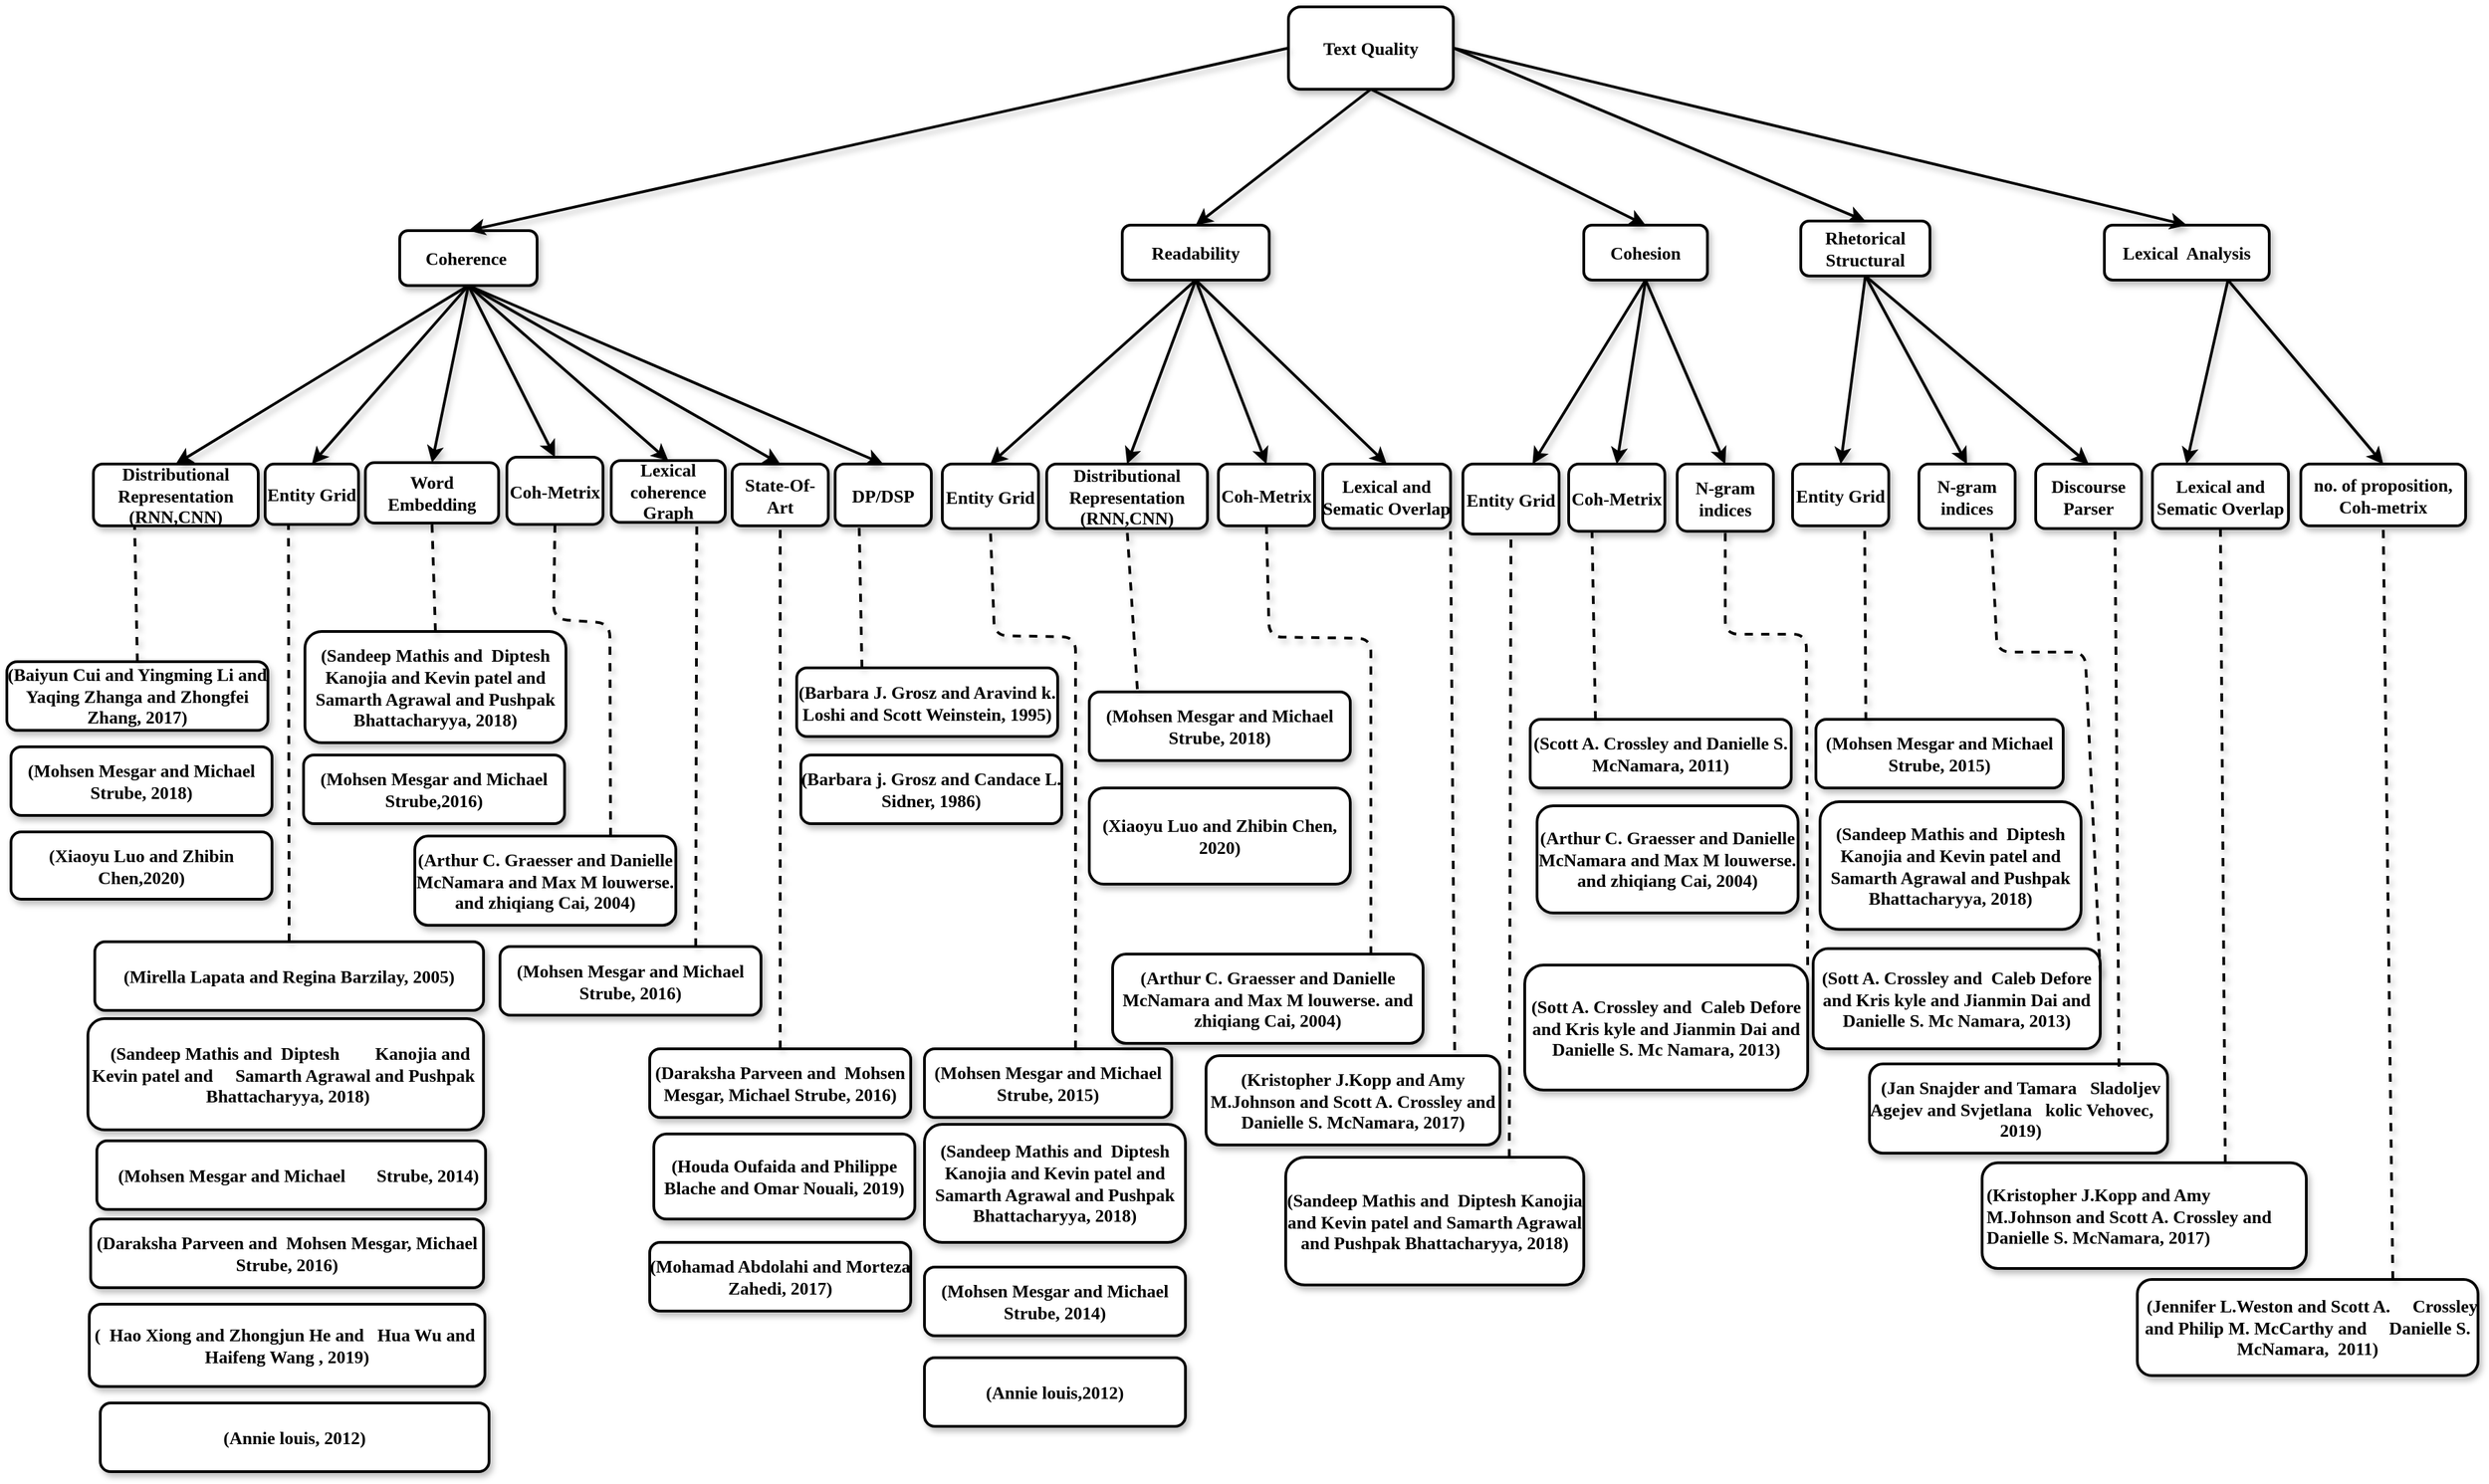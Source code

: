 <mxfile version="15.2.1" type="device"><diagram id="DKnAr5auYdw6gE57Plpz" name="Page-1"><mxGraphModel dx="1431" dy="891" grid="0" gridSize="2" guides="1" tooltips="1" connect="1" arrows="1" fold="1" page="0" pageScale="1" pageWidth="827" pageHeight="1169" math="0" shadow="0"><root><object label="" id="0"><mxCell/></object><mxCell id="1" parent="0"/><mxCell id="aUjrw68JJmhxJbiJKd1W-1" value="&lt;span style=&quot;font-size: 13px;&quot;&gt;&lt;font style=&quot;font-size: 13px;&quot;&gt;Text Quality&lt;/font&gt;&lt;/span&gt;" style="whiteSpace=wrap;html=1;strokeWidth=2;shadow=1;labelBorderColor=none;labelBackgroundColor=none;fontFamily=Verdana;rounded=1;fontStyle=1;fontSize=13;spacing=0;spacingTop=1;spacingBottom=1;spacingRight=1;spacingLeft=1;" parent="1" vertex="1"><mxGeometry x="1159" y="148" width="120" height="60" as="geometry"/></mxCell><mxCell id="aUjrw68JJmhxJbiJKd1W-2" value="&lt;span style=&quot;font-size: 13px;&quot;&gt;Coherence&amp;nbsp;&lt;/span&gt;" style="whiteSpace=wrap;html=1;strokeWidth=2;shadow=1;labelBorderColor=none;labelBackgroundColor=none;fontFamily=Verdana;rounded=1;fontStyle=1;fontSize=13;spacing=0;spacingTop=1;spacingBottom=1;spacingRight=1;spacingLeft=1;" parent="1" vertex="1"><mxGeometry x="512" y="311" width="100" height="40" as="geometry"/></mxCell><mxCell id="aUjrw68JJmhxJbiJKd1W-3" value="&lt;span style=&quot;font-size: 13px;&quot;&gt;Rhetorical Structural&lt;/span&gt;" style="whiteSpace=wrap;html=1;strokeWidth=2;shadow=1;labelBorderColor=none;labelBackgroundColor=none;fontFamily=Verdana;rounded=1;fontStyle=1;fontSize=13;spacing=0;spacingTop=1;spacingBottom=1;spacingRight=1;spacingLeft=1;" parent="1" vertex="1"><mxGeometry x="1532" y="304" width="94" height="40" as="geometry"/></mxCell><mxCell id="aUjrw68JJmhxJbiJKd1W-4" value="" style="endArrow=classic;html=1;exitX=0;exitY=0.5;exitDx=0;exitDy=0;entryX=0.5;entryY=0;entryDx=0;entryDy=0;strokeWidth=2;shadow=1;labelBorderColor=none;labelBackgroundColor=none;fontFamily=Verdana;fontStyle=1;fontSize=13;spacing=0;spacingTop=1;spacingBottom=1;spacingRight=1;spacingLeft=1;" parent="1" source="aUjrw68JJmhxJbiJKd1W-1" target="aUjrw68JJmhxJbiJKd1W-2" edge="1"><mxGeometry width="50" height="50" relative="1" as="geometry"><mxPoint x="404" y="367" as="sourcePoint"/><mxPoint x="454" y="317" as="targetPoint"/></mxGeometry></mxCell><mxCell id="aUjrw68JJmhxJbiJKd1W-5" value="" style="endArrow=classic;html=1;entryX=0.5;entryY=0;entryDx=0;entryDy=0;strokeWidth=2;shadow=1;labelBorderColor=none;labelBackgroundColor=none;fontFamily=Verdana;fontStyle=1;fontSize=13;spacing=0;spacingTop=1;spacingBottom=1;spacingRight=1;spacingLeft=1;exitX=1;exitY=0.5;exitDx=0;exitDy=0;" parent="1" source="aUjrw68JJmhxJbiJKd1W-1" target="aUjrw68JJmhxJbiJKd1W-3" edge="1"><mxGeometry width="50" height="50" relative="1" as="geometry"><mxPoint x="1374" y="207" as="sourcePoint"/><mxPoint x="534" y="347" as="targetPoint"/></mxGeometry></mxCell><mxCell id="aUjrw68JJmhxJbiJKd1W-6" value="&lt;span style=&quot;font-size: 13px;&quot;&gt;Readability&lt;/span&gt;" style="whiteSpace=wrap;html=1;strokeWidth=2;shadow=1;labelBorderColor=none;labelBackgroundColor=none;fontFamily=Verdana;rounded=1;fontStyle=1;fontSize=13;spacing=0;spacingTop=1;spacingBottom=1;spacingRight=1;spacingLeft=1;" parent="1" vertex="1"><mxGeometry x="1038" y="307" width="107" height="40" as="geometry"/></mxCell><mxCell id="aUjrw68JJmhxJbiJKd1W-7" value="&lt;span style=&quot;font-size: 13px;&quot;&gt;Cohesion&lt;/span&gt;" style="whiteSpace=wrap;html=1;strokeWidth=2;shadow=1;labelBorderColor=none;labelBackgroundColor=none;fontFamily=Verdana;rounded=1;fontStyle=1;fontSize=13;spacing=0;spacingTop=1;spacingBottom=1;spacingRight=1;spacingLeft=1;" parent="1" vertex="1"><mxGeometry x="1374" y="307" width="90" height="40" as="geometry"/></mxCell><mxCell id="aUjrw68JJmhxJbiJKd1W-8" value="" style="endArrow=classic;html=1;exitX=0.5;exitY=1;exitDx=0;exitDy=0;entryX=0.5;entryY=0;entryDx=0;entryDy=0;strokeWidth=2;shadow=1;labelBorderColor=none;labelBackgroundColor=none;fontFamily=Verdana;fontStyle=1;fontSize=13;spacing=0;spacingTop=1;spacingBottom=1;spacingRight=1;spacingLeft=1;" parent="1" source="aUjrw68JJmhxJbiJKd1W-1" target="aUjrw68JJmhxJbiJKd1W-7" edge="1"><mxGeometry width="50" height="50" relative="1" as="geometry"><mxPoint x="484" y="397" as="sourcePoint"/><mxPoint x="534" y="347" as="targetPoint"/></mxGeometry></mxCell><mxCell id="aUjrw68JJmhxJbiJKd1W-9" value="" style="endArrow=classic;html=1;exitX=0.5;exitY=1;exitDx=0;exitDy=0;entryX=0.5;entryY=0;entryDx=0;entryDy=0;strokeWidth=2;shadow=1;labelBorderColor=none;labelBackgroundColor=none;fontFamily=Verdana;fontStyle=1;fontSize=13;spacing=0;spacingTop=1;spacingBottom=1;spacingRight=1;spacingLeft=1;" parent="1" source="aUjrw68JJmhxJbiJKd1W-1" target="aUjrw68JJmhxJbiJKd1W-6" edge="1"><mxGeometry width="50" height="50" relative="1" as="geometry"><mxPoint x="484" y="397" as="sourcePoint"/><mxPoint x="534" y="347" as="targetPoint"/></mxGeometry></mxCell><mxCell id="CQUw_elhN2OWfgBwtsiw-2" value="&lt;span style=&quot;font-size: 13px;&quot;&gt;Distributional Representation&lt;br style=&quot;font-size: 13px;&quot;&gt;(RNN,CNN)&lt;/span&gt;" style="whiteSpace=wrap;html=1;fontStyle=1;strokeWidth=2;shadow=1;labelBorderColor=none;labelBackgroundColor=none;fontFamily=Verdana;rounded=1;fontSize=13;spacing=0;spacingTop=1;spacingBottom=1;spacingRight=1;spacingLeft=1;" parent="1" vertex="1"><mxGeometry x="289" y="481" width="120" height="45" as="geometry"/></mxCell><mxCell id="CQUw_elhN2OWfgBwtsiw-3" value="" style="endArrow=classic;html=1;exitX=0.5;exitY=1;exitDx=0;exitDy=0;entryX=0.5;entryY=0;entryDx=0;entryDy=0;strokeWidth=2;shadow=1;labelBorderColor=none;labelBackgroundColor=none;fontFamily=Verdana;fontStyle=1;fontSize=13;spacing=0;spacingTop=1;spacingBottom=1;spacingRight=1;spacingLeft=1;" parent="1" source="aUjrw68JJmhxJbiJKd1W-2" target="CQUw_elhN2OWfgBwtsiw-2" edge="1"><mxGeometry width="50" height="50" relative="1" as="geometry"><mxPoint x="424" y="347" as="sourcePoint"/><mxPoint x="474" y="297" as="targetPoint"/></mxGeometry></mxCell><mxCell id="CQUw_elhN2OWfgBwtsiw-5" value="&lt;font style=&quot;font-size: 13px;&quot;&gt;Entity Grid&lt;/font&gt;" style="whiteSpace=wrap;html=1;fontStyle=1;strokeWidth=2;shadow=1;labelBorderColor=none;labelBackgroundColor=none;fontFamily=Verdana;rounded=1;fontSize=13;spacing=0;spacingTop=1;spacingBottom=1;spacingRight=1;spacingLeft=1;" parent="1" vertex="1"><mxGeometry x="414" y="481" width="68" height="44" as="geometry"/></mxCell><mxCell id="CQUw_elhN2OWfgBwtsiw-6" value="&lt;font style=&quot;font-size: 13px;&quot;&gt;Word Embedding&lt;/font&gt;" style="whiteSpace=wrap;html=1;fontStyle=1;strokeWidth=2;shadow=1;labelBorderColor=none;labelBackgroundColor=none;fontFamily=Verdana;rounded=1;fontSize=13;spacing=0;spacingTop=1;spacingBottom=1;spacingRight=1;spacingLeft=1;" parent="1" vertex="1"><mxGeometry x="487" y="480" width="97" height="44" as="geometry"/></mxCell><mxCell id="CQUw_elhN2OWfgBwtsiw-12" value="&lt;font style=&quot;font-size: 13px;&quot;&gt;Lexical coherence Graph&lt;/font&gt;" style="whiteSpace=wrap;html=1;fontStyle=1;strokeWidth=2;shadow=1;labelBorderColor=none;labelBackgroundColor=none;fontFamily=Verdana;rounded=1;fontSize=13;spacing=0;spacingTop=1;spacingBottom=1;spacingRight=1;spacingLeft=1;" parent="1" vertex="1"><mxGeometry x="666" y="478.5" width="83" height="45" as="geometry"/></mxCell><mxCell id="CQUw_elhN2OWfgBwtsiw-14" value="&lt;font style=&quot;font-size: 13px;&quot;&gt;State-Of-Art&lt;/font&gt;" style="whiteSpace=wrap;html=1;fontStyle=1;strokeWidth=2;shadow=1;labelBorderColor=none;labelBackgroundColor=none;fontFamily=Verdana;rounded=1;fontSize=13;spacing=0;spacingTop=1;spacingBottom=1;spacingRight=1;spacingLeft=1;" parent="1" vertex="1"><mxGeometry x="754" y="481" width="70" height="45" as="geometry"/></mxCell><mxCell id="CQUw_elhN2OWfgBwtsiw-15" value="&lt;font style=&quot;font-size: 13px;&quot;&gt;DP/DSP&lt;/font&gt;" style="whiteSpace=wrap;html=1;fontStyle=1;strokeWidth=2;shadow=1;labelBorderColor=none;labelBackgroundColor=none;fontFamily=Verdana;rounded=1;fontSize=13;spacing=0;spacingTop=1;spacingBottom=1;spacingRight=1;spacingLeft=1;" parent="1" vertex="1"><mxGeometry x="829" y="481" width="70" height="45" as="geometry"/></mxCell><mxCell id="CQUw_elhN2OWfgBwtsiw-18" value="" style="endArrow=classic;html=1;entryX=0.5;entryY=0;entryDx=0;entryDy=0;strokeWidth=2;shadow=1;labelBorderColor=none;labelBackgroundColor=none;fontFamily=Verdana;fontStyle=1;fontSize=13;spacing=0;spacingTop=1;spacingBottom=1;spacingRight=1;spacingLeft=1;exitX=0.5;exitY=1;exitDx=0;exitDy=0;" parent="1" source="aUjrw68JJmhxJbiJKd1W-2" target="CQUw_elhN2OWfgBwtsiw-5" edge="1"><mxGeometry width="50" height="50" relative="1" as="geometry"><mxPoint x="464" y="347" as="sourcePoint"/><mxPoint x="199" y="517" as="targetPoint"/></mxGeometry></mxCell><mxCell id="CQUw_elhN2OWfgBwtsiw-19" value="" style="endArrow=classic;html=1;exitX=0.5;exitY=1;exitDx=0;exitDy=0;entryX=0.5;entryY=0;entryDx=0;entryDy=0;strokeWidth=2;shadow=1;labelBorderColor=none;labelBackgroundColor=none;fontFamily=Verdana;fontStyle=1;fontSize=13;spacing=0;spacingTop=1;spacingBottom=1;spacingRight=1;spacingLeft=1;" parent="1" source="aUjrw68JJmhxJbiJKd1W-2" target="CQUw_elhN2OWfgBwtsiw-6" edge="1"><mxGeometry width="50" height="50" relative="1" as="geometry"><mxPoint x="484" y="367" as="sourcePoint"/><mxPoint x="209" y="527" as="targetPoint"/></mxGeometry></mxCell><mxCell id="CQUw_elhN2OWfgBwtsiw-21" value="" style="endArrow=classic;html=1;exitX=0.5;exitY=1;exitDx=0;exitDy=0;entryX=0.5;entryY=0;entryDx=0;entryDy=0;strokeWidth=2;shadow=1;labelBorderColor=none;labelBackgroundColor=none;fontFamily=Verdana;fontStyle=1;fontSize=13;spacing=0;spacingTop=1;spacingBottom=1;spacingRight=1;spacingLeft=1;" parent="1" source="aUjrw68JJmhxJbiJKd1W-2" target="CQUw_elhN2OWfgBwtsiw-12" edge="1"><mxGeometry width="50" height="50" relative="1" as="geometry"><mxPoint x="504" y="387" as="sourcePoint"/><mxPoint x="229" y="547" as="targetPoint"/></mxGeometry></mxCell><mxCell id="CQUw_elhN2OWfgBwtsiw-22" value="" style="endArrow=classic;html=1;entryX=0.5;entryY=0;entryDx=0;entryDy=0;strokeWidth=2;shadow=1;labelBorderColor=none;labelBackgroundColor=none;fontFamily=Verdana;fontStyle=1;fontSize=13;spacing=0;spacingTop=1;spacingBottom=1;spacingRight=1;spacingLeft=1;exitX=0.5;exitY=1;exitDx=0;exitDy=0;" parent="1" source="aUjrw68JJmhxJbiJKd1W-2" target="CQUw_elhN2OWfgBwtsiw-14" edge="1"><mxGeometry width="50" height="50" relative="1" as="geometry"><mxPoint x="464" y="347" as="sourcePoint"/><mxPoint x="239" y="557" as="targetPoint"/></mxGeometry></mxCell><mxCell id="CQUw_elhN2OWfgBwtsiw-23" value="" style="endArrow=classic;html=1;exitX=0.5;exitY=1;exitDx=0;exitDy=0;entryX=0.5;entryY=0;entryDx=0;entryDy=0;strokeWidth=2;shadow=1;labelBorderColor=none;labelBackgroundColor=none;fontFamily=Verdana;fontStyle=1;fontSize=13;spacing=0;spacingTop=1;spacingBottom=1;spacingRight=1;spacingLeft=1;" parent="1" source="aUjrw68JJmhxJbiJKd1W-2" target="CQUw_elhN2OWfgBwtsiw-15" edge="1"><mxGeometry width="50" height="50" relative="1" as="geometry"><mxPoint x="524" y="407" as="sourcePoint"/><mxPoint x="249" y="567" as="targetPoint"/></mxGeometry></mxCell><mxCell id="CQUw_elhN2OWfgBwtsiw-25" value="&lt;font style=&quot;font-size: 13px;&quot;&gt;Entity Grid&lt;/font&gt;" style="whiteSpace=wrap;html=1;fontStyle=1;strokeWidth=2;shadow=1;labelBorderColor=none;labelBackgroundColor=none;fontFamily=Verdana;rounded=1;fontSize=13;spacing=0;spacingTop=1;spacingBottom=1;spacingRight=1;spacingLeft=1;" parent="1" vertex="1"><mxGeometry x="907" y="481" width="70" height="47" as="geometry"/></mxCell><mxCell id="CQUw_elhN2OWfgBwtsiw-26" value="&lt;span style=&quot;font-size: 13px;&quot;&gt;Distributional Representation&lt;br style=&quot;font-size: 13px;&quot;&gt;(RNN,CNN)&lt;/span&gt;" style="whiteSpace=wrap;html=1;fontStyle=1;strokeWidth=2;shadow=1;labelBorderColor=none;labelBackgroundColor=none;fontFamily=Verdana;rounded=1;fontSize=13;spacing=0;spacingTop=1;spacingBottom=1;spacingRight=1;spacingLeft=1;" parent="1" vertex="1"><mxGeometry x="983" y="481" width="117" height="47" as="geometry"/></mxCell><mxCell id="CQUw_elhN2OWfgBwtsiw-27" value="&lt;font style=&quot;font-size: 13px;&quot;&gt;Coh-Metrix&lt;/font&gt;" style="whiteSpace=wrap;html=1;fontStyle=1;strokeWidth=2;shadow=1;labelBorderColor=none;labelBackgroundColor=none;fontFamily=Verdana;rounded=1;fontSize=13;spacing=0;spacingTop=1;spacingBottom=1;spacingRight=1;spacingLeft=1;" parent="1" vertex="1"><mxGeometry x="1108" y="481" width="70" height="45" as="geometry"/></mxCell><mxCell id="CQUw_elhN2OWfgBwtsiw-28" value="" style="endArrow=classic;html=1;entryX=0.5;entryY=0;entryDx=0;entryDy=0;exitX=0.5;exitY=1;exitDx=0;exitDy=0;strokeWidth=2;shadow=1;labelBorderColor=none;labelBackgroundColor=none;fontFamily=Verdana;fontStyle=1;fontSize=13;spacing=0;spacingTop=1;spacingBottom=1;spacingRight=1;spacingLeft=1;" parent="1" source="aUjrw68JJmhxJbiJKd1W-6" target="CQUw_elhN2OWfgBwtsiw-25" edge="1"><mxGeometry width="50" height="50" relative="1" as="geometry"><mxPoint x="1059" y="347" as="sourcePoint"/><mxPoint x="879" y="517" as="targetPoint"/></mxGeometry></mxCell><mxCell id="CQUw_elhN2OWfgBwtsiw-29" value="" style="endArrow=classic;html=1;exitX=0.5;exitY=1;exitDx=0;exitDy=0;entryX=0.5;entryY=0;entryDx=0;entryDy=0;strokeWidth=2;shadow=1;labelBorderColor=none;labelBackgroundColor=none;fontFamily=Verdana;fontStyle=1;fontSize=13;spacing=0;spacingTop=1;spacingBottom=1;spacingRight=1;spacingLeft=1;" parent="1" source="aUjrw68JJmhxJbiJKd1W-6" target="CQUw_elhN2OWfgBwtsiw-26" edge="1"><mxGeometry width="50" height="50" relative="1" as="geometry"><mxPoint x="1039" y="367" as="sourcePoint"/><mxPoint x="979" y="517" as="targetPoint"/></mxGeometry></mxCell><mxCell id="CQUw_elhN2OWfgBwtsiw-30" value="" style="endArrow=classic;html=1;entryX=0.5;entryY=0;entryDx=0;entryDy=0;exitX=0.5;exitY=1;exitDx=0;exitDy=0;strokeWidth=2;shadow=1;labelBorderColor=none;labelBackgroundColor=none;fontFamily=Verdana;fontStyle=1;fontSize=13;spacing=0;spacingTop=1;spacingBottom=1;spacingRight=1;spacingLeft=1;" parent="1" source="aUjrw68JJmhxJbiJKd1W-6" target="CQUw_elhN2OWfgBwtsiw-27" edge="1"><mxGeometry width="50" height="50" relative="1" as="geometry"><mxPoint x="1034" y="357" as="sourcePoint"/><mxPoint x="989" y="527" as="targetPoint"/></mxGeometry></mxCell><mxCell id="CQUw_elhN2OWfgBwtsiw-34" value="&lt;font style=&quot;font-size: 13px;&quot;&gt;Entity Grid&lt;/font&gt;" style="whiteSpace=wrap;html=1;fontStyle=1;strokeWidth=2;shadow=1;labelBorderColor=none;labelBackgroundColor=none;fontFamily=Verdana;rounded=1;fontSize=13;spacing=0;spacingTop=1;spacingBottom=1;spacingRight=1;spacingLeft=1;" parent="1" vertex="1"><mxGeometry x="1286" y="481" width="70" height="51" as="geometry"/></mxCell><mxCell id="CQUw_elhN2OWfgBwtsiw-35" value="&lt;font style=&quot;font-size: 13px;&quot;&gt;Coh-Metrix&lt;/font&gt;" style="whiteSpace=wrap;html=1;fontStyle=1;strokeWidth=2;shadow=1;labelBorderColor=none;labelBackgroundColor=none;fontFamily=Verdana;rounded=1;fontSize=13;spacing=0;spacingTop=1;spacingBottom=1;spacingRight=1;spacingLeft=1;" parent="1" vertex="1"><mxGeometry x="1363" y="481" width="70" height="49" as="geometry"/></mxCell><mxCell id="CQUw_elhN2OWfgBwtsiw-36" value="&lt;font style=&quot;font-size: 13px;&quot;&gt;N-gram indices&lt;/font&gt;" style="whiteSpace=wrap;html=1;fontStyle=1;strokeWidth=2;shadow=1;labelBorderColor=none;labelBackgroundColor=none;fontFamily=Verdana;rounded=1;fontSize=13;spacing=0;spacingTop=1;spacingBottom=1;spacingRight=1;spacingLeft=1;" parent="1" vertex="1"><mxGeometry x="1442" y="481" width="70" height="49" as="geometry"/></mxCell><mxCell id="CQUw_elhN2OWfgBwtsiw-37" value="" style="endArrow=classic;html=1;entryX=0.5;entryY=0;entryDx=0;entryDy=0;exitX=0.5;exitY=1;exitDx=0;exitDy=0;strokeWidth=2;shadow=1;labelBorderColor=none;labelBackgroundColor=none;fontFamily=Verdana;fontStyle=1;fontSize=13;spacing=0;spacingTop=1;spacingBottom=1;spacingRight=1;spacingLeft=1;" parent="1" source="aUjrw68JJmhxJbiJKd1W-7" target="CQUw_elhN2OWfgBwtsiw-35" edge="1"><mxGeometry width="50" height="50" relative="1" as="geometry"><mxPoint x="1056.5" y="357" as="sourcePoint"/><mxPoint x="1229" y="517" as="targetPoint"/></mxGeometry></mxCell><mxCell id="CQUw_elhN2OWfgBwtsiw-38" value="" style="endArrow=classic;html=1;exitX=0.5;exitY=1;exitDx=0;exitDy=0;strokeWidth=2;shadow=1;labelBorderColor=none;labelBackgroundColor=none;fontFamily=Verdana;fontStyle=1;fontSize=13;spacing=0;spacingTop=1;spacingBottom=1;spacingRight=1;spacingLeft=1;" parent="1" source="aUjrw68JJmhxJbiJKd1W-7" target="CQUw_elhN2OWfgBwtsiw-34" edge="1"><mxGeometry width="50" height="50" relative="1" as="geometry"><mxPoint x="1066.5" y="367" as="sourcePoint"/><mxPoint x="1239" y="527" as="targetPoint"/></mxGeometry></mxCell><mxCell id="CQUw_elhN2OWfgBwtsiw-39" value="" style="endArrow=classic;html=1;entryX=0.5;entryY=0;entryDx=0;entryDy=0;exitX=0.5;exitY=1;exitDx=0;exitDy=0;strokeWidth=2;shadow=1;labelBorderColor=none;labelBackgroundColor=none;fontFamily=Verdana;fontStyle=1;fontSize=13;spacing=0;spacingTop=1;spacingBottom=1;spacingRight=1;spacingLeft=1;" parent="1" source="aUjrw68JJmhxJbiJKd1W-7" target="CQUw_elhN2OWfgBwtsiw-36" edge="1"><mxGeometry width="50" height="50" relative="1" as="geometry"><mxPoint x="1389" y="357" as="sourcePoint"/><mxPoint x="1429" y="517" as="targetPoint"/></mxGeometry></mxCell><mxCell id="CQUw_elhN2OWfgBwtsiw-40" value="&lt;font style=&quot;font-size: 13px;&quot;&gt;Entity Grid&lt;/font&gt;" style="whiteSpace=wrap;html=1;fontStyle=1;strokeWidth=2;shadow=1;labelBorderColor=none;labelBackgroundColor=none;fontFamily=Verdana;rounded=1;fontSize=13;spacing=0;spacingTop=1;spacingBottom=1;spacingRight=1;spacingLeft=1;" parent="1" vertex="1"><mxGeometry x="1526" y="481" width="70" height="45" as="geometry"/></mxCell><mxCell id="CQUw_elhN2OWfgBwtsiw-41" value="&lt;font style=&quot;font-size: 13px;&quot;&gt;N-gram indices&lt;/font&gt;" style="whiteSpace=wrap;html=1;fontStyle=1;strokeWidth=2;shadow=1;labelBorderColor=none;labelBackgroundColor=none;fontFamily=Verdana;rounded=1;fontSize=13;spacing=0;spacingTop=1;spacingBottom=1;spacingRight=1;spacingLeft=1;" parent="1" vertex="1"><mxGeometry x="1618" y="481" width="70" height="47" as="geometry"/></mxCell><mxCell id="CQUw_elhN2OWfgBwtsiw-42" value="&lt;font style=&quot;font-size: 13px;&quot;&gt;Discourse Parser&lt;/font&gt;" style="whiteSpace=wrap;html=1;fontStyle=1;strokeWidth=2;shadow=1;labelBorderColor=none;labelBackgroundColor=none;fontFamily=Verdana;rounded=1;fontSize=13;spacing=0;spacingTop=1;spacingBottom=1;spacingRight=1;spacingLeft=1;" parent="1" vertex="1"><mxGeometry x="1703" y="481" width="77" height="47" as="geometry"/></mxCell><mxCell id="CQUw_elhN2OWfgBwtsiw-43" value="" style="endArrow=classic;html=1;entryX=0.5;entryY=0;entryDx=0;entryDy=0;exitX=0.5;exitY=1;exitDx=0;exitDy=0;strokeWidth=2;shadow=1;labelBorderColor=none;labelBackgroundColor=none;fontFamily=Verdana;fontStyle=1;fontSize=13;spacing=0;spacingTop=1;spacingBottom=1;spacingRight=1;spacingLeft=1;" parent="1" source="aUjrw68JJmhxJbiJKd1W-3" target="CQUw_elhN2OWfgBwtsiw-40" edge="1"><mxGeometry width="50" height="50" relative="1" as="geometry"><mxPoint x="1389" y="357" as="sourcePoint"/><mxPoint x="1509" y="517" as="targetPoint"/></mxGeometry></mxCell><mxCell id="CQUw_elhN2OWfgBwtsiw-44" value="" style="endArrow=classic;html=1;entryX=0.5;entryY=0;entryDx=0;entryDy=0;exitX=0.5;exitY=1;exitDx=0;exitDy=0;strokeWidth=2;shadow=1;labelBorderColor=none;labelBackgroundColor=none;fontFamily=Verdana;fontStyle=1;fontSize=13;spacing=0;spacingTop=1;spacingBottom=1;spacingRight=1;spacingLeft=1;" parent="1" source="aUjrw68JJmhxJbiJKd1W-3" target="CQUw_elhN2OWfgBwtsiw-41" edge="1"><mxGeometry width="50" height="50" relative="1" as="geometry"><mxPoint x="1634" y="347" as="sourcePoint"/><mxPoint x="1599" y="517" as="targetPoint"/></mxGeometry></mxCell><mxCell id="CQUw_elhN2OWfgBwtsiw-45" value="" style="endArrow=classic;html=1;entryX=0.5;entryY=0;entryDx=0;entryDy=0;exitX=0.5;exitY=1;exitDx=0;exitDy=0;strokeWidth=2;shadow=1;labelBorderColor=none;labelBackgroundColor=none;fontFamily=Verdana;fontStyle=1;fontSize=13;spacing=0;spacingTop=1;spacingBottom=1;spacingRight=1;spacingLeft=1;" parent="1" source="aUjrw68JJmhxJbiJKd1W-3" target="CQUw_elhN2OWfgBwtsiw-42" edge="1"><mxGeometry width="50" height="50" relative="1" as="geometry"><mxPoint x="1654" y="367" as="sourcePoint"/><mxPoint x="1609" y="527" as="targetPoint"/></mxGeometry></mxCell><mxCell id="CQUw_elhN2OWfgBwtsiw-50" value="&lt;span style=&quot;font-size: 13px;&quot;&gt;Lexical and Sematic Overlap&lt;/span&gt;" style="whiteSpace=wrap;html=1;strokeWidth=2;shadow=1;labelBorderColor=none;labelBackgroundColor=none;fontFamily=Verdana;rounded=1;fontStyle=1;fontSize=13;spacing=0;spacingTop=1;spacingBottom=1;spacingRight=1;spacingLeft=1;" parent="1" vertex="1"><mxGeometry x="1788" y="481" width="99" height="47" as="geometry"/></mxCell><mxCell id="CQUw_elhN2OWfgBwtsiw-52" value="" style="endArrow=classic;html=1;exitX=0.75;exitY=1;exitDx=0;exitDy=0;entryX=0.25;entryY=0;entryDx=0;entryDy=0;strokeWidth=2;shadow=1;labelBorderColor=none;labelBackgroundColor=none;fontFamily=Verdana;fontStyle=1;fontSize=13;spacing=0;spacingTop=1;spacingBottom=1;spacingRight=1;spacingLeft=1;" parent="1" source="CQUw_elhN2OWfgBwtsiw-53" target="CQUw_elhN2OWfgBwtsiw-50" edge="1"><mxGeometry width="50" height="50" relative="1" as="geometry"><mxPoint x="1874" y="357" as="sourcePoint"/><mxPoint x="2084" y="557" as="targetPoint"/><Array as="points"/></mxGeometry></mxCell><mxCell id="CQUw_elhN2OWfgBwtsiw-53" value="&lt;span style=&quot;font-size: 13px;&quot;&gt;Lexical&amp;nbsp; Analysis&lt;/span&gt;" style="whiteSpace=wrap;html=1;strokeWidth=2;shadow=1;labelBorderColor=none;labelBackgroundColor=none;fontFamily=Verdana;rounded=1;fontStyle=1;fontSize=13;spacing=0;spacingTop=1;spacingBottom=1;spacingRight=1;spacingLeft=1;" parent="1" vertex="1"><mxGeometry x="1753" y="307" width="120" height="40" as="geometry"/></mxCell><mxCell id="CQUw_elhN2OWfgBwtsiw-54" value="&lt;span style=&quot;font-size: 13px;&quot;&gt;no. of proposition, Coh-metrix&lt;/span&gt;" style="whiteSpace=wrap;html=1;strokeWidth=2;shadow=1;labelBorderColor=none;labelBackgroundColor=none;fontFamily=Verdana;rounded=1;fontStyle=1;fontSize=13;spacing=0;spacingTop=1;spacingBottom=1;spacingRight=1;spacingLeft=1;" parent="1" vertex="1"><mxGeometry x="1896" y="481" width="120" height="45" as="geometry"/></mxCell><mxCell id="CQUw_elhN2OWfgBwtsiw-55" value="" style="endArrow=classic;html=1;entryX=0.5;entryY=0;entryDx=0;entryDy=0;exitX=0.75;exitY=1;exitDx=0;exitDy=0;strokeWidth=2;shadow=1;labelBorderColor=none;labelBackgroundColor=none;fontFamily=Verdana;fontStyle=1;fontSize=13;spacing=0;spacingTop=1;spacingBottom=1;spacingRight=1;spacingLeft=1;" parent="1" source="CQUw_elhN2OWfgBwtsiw-53" target="CQUw_elhN2OWfgBwtsiw-54" edge="1"><mxGeometry width="50" height="50" relative="1" as="geometry"><mxPoint x="1874" y="357" as="sourcePoint"/><mxPoint x="1874" y="517" as="targetPoint"/></mxGeometry></mxCell><mxCell id="CQUw_elhN2OWfgBwtsiw-59" value="" style="endArrow=classic;html=1;exitX=1;exitY=0.5;exitDx=0;exitDy=0;entryX=0.5;entryY=0;entryDx=0;entryDy=0;strokeWidth=2;shadow=1;labelBorderColor=none;labelBackgroundColor=none;fontFamily=Verdana;fontStyle=1;fontSize=13;spacing=0;spacingTop=1;spacingBottom=1;spacingRight=1;spacingLeft=1;" parent="1" source="aUjrw68JJmhxJbiJKd1W-1" target="CQUw_elhN2OWfgBwtsiw-53" edge="1"><mxGeometry width="50" height="50" relative="1" as="geometry"><mxPoint x="1404" y="252" as="sourcePoint"/><mxPoint x="1664" y="337" as="targetPoint"/></mxGeometry></mxCell><mxCell id="CQUw_elhN2OWfgBwtsiw-62" value="(Baiyun Cui and Yingming Li and Yaqing Zhanga and Zhongfei Zhang, 2017)" style="whiteSpace=wrap;html=1;strokeWidth=2;shadow=1;labelBorderColor=none;labelBackgroundColor=none;fontFamily=Verdana;rounded=1;fontStyle=1;fontSize=13;spacing=0;spacingTop=1;spacingBottom=1;spacingRight=1;spacingLeft=1;align=center;" parent="1" vertex="1"><mxGeometry x="226" y="625" width="190" height="50" as="geometry"/></mxCell><mxCell id="CQUw_elhN2OWfgBwtsiw-63" value="&lt;div style=&quot;font-size: 13px&quot;&gt;&lt;span style=&quot;font-size: 13px&quot;&gt;(Mohsen Mesgar and Michael Strube, 2018)&lt;/span&gt;&lt;/div&gt;" style="whiteSpace=wrap;html=1;strokeWidth=2;shadow=1;labelBorderColor=none;labelBackgroundColor=none;fontFamily=Verdana;rounded=1;fontStyle=1;fontSize=13;spacing=0;spacingTop=1;spacingBottom=1;spacingRight=1;spacingLeft=1;align=center;" parent="1" vertex="1"><mxGeometry x="229" y="687" width="190" height="50" as="geometry"/></mxCell><mxCell id="CQUw_elhN2OWfgBwtsiw-64" value="" style="endArrow=none;dashed=1;html=1;exitX=0.5;exitY=0;exitDx=0;exitDy=0;strokeWidth=2;shadow=1;labelBorderColor=none;labelBackgroundColor=none;fontFamily=Verdana;fontStyle=1;fontSize=13;spacing=0;spacingTop=1;spacingBottom=1;spacingRight=1;spacingLeft=1;entryX=0.25;entryY=1;entryDx=0;entryDy=0;" parent="1" source="CQUw_elhN2OWfgBwtsiw-62" target="CQUw_elhN2OWfgBwtsiw-2" edge="1"><mxGeometry width="50" height="50" relative="1" as="geometry"><mxPoint x="224" y="637" as="sourcePoint"/><mxPoint x="326" y="532" as="targetPoint"/></mxGeometry></mxCell><mxCell id="CQUw_elhN2OWfgBwtsiw-65" value="(Mirella Lapata and Regina Barzilay, 2005)" style="whiteSpace=wrap;html=1;strokeWidth=2;shadow=1;labelBorderColor=none;labelBackgroundColor=none;fontFamily=Verdana;rounded=1;fontStyle=1;fontSize=13;spacing=0;spacingTop=1;spacingBottom=1;spacingRight=1;spacingLeft=1;" parent="1" vertex="1"><mxGeometry x="290" y="829" width="283" height="50" as="geometry"/></mxCell><mxCell id="CQUw_elhN2OWfgBwtsiw-66" value="&lt;div style=&quot;font-size: 13px&quot;&gt;&lt;span style=&quot;font-size: 13px&quot;&gt;&amp;nbsp; (Sandeep Mathis and&amp;nbsp; Diptesh&amp;nbsp; &amp;nbsp; &amp;nbsp; &amp;nbsp; Kanojia and Kevin patel and&amp;nbsp; &amp;nbsp; &amp;nbsp;Samarth Agrawal and Pushpak&amp;nbsp; &amp;nbsp;Bhattacharyya, 2018)&lt;/span&gt;&lt;/div&gt;" style="whiteSpace=wrap;html=1;strokeWidth=2;shadow=1;labelBorderColor=none;labelBackgroundColor=none;fontFamily=Verdana;rounded=1;fontStyle=1;fontSize=13;spacing=0;spacingTop=1;spacingBottom=1;spacingRight=1;spacingLeft=1;align=center;" parent="1" vertex="1"><mxGeometry x="285" y="885" width="288" height="81" as="geometry"/></mxCell><mxCell id="CQUw_elhN2OWfgBwtsiw-67" value="&lt;div style=&quot;font-size: 13px&quot;&gt;&lt;span style=&quot;font-size: 13px&quot;&gt;&amp;nbsp; &amp;nbsp;(Mohsen Mesgar and Michael&amp;nbsp; &amp;nbsp; &amp;nbsp; &amp;nbsp;Strube, 2014)&lt;/span&gt;&lt;/div&gt;" style="whiteSpace=wrap;html=1;strokeWidth=2;shadow=1;labelBorderColor=none;labelBackgroundColor=none;fontFamily=Verdana;rounded=1;fontStyle=1;fontSize=13;spacing=0;spacingTop=1;spacingBottom=1;spacingRight=1;spacingLeft=1;align=center;" parent="1" vertex="1"><mxGeometry x="291.5" y="974" width="283" height="50" as="geometry"/></mxCell><mxCell id="CQUw_elhN2OWfgBwtsiw-69" value="&lt;div style=&quot;font-size: 13px&quot;&gt;&lt;span style=&quot;font-size: 13px&quot;&gt;(Daraksha Parveen and&amp;nbsp; Mohsen Mesgar, Michael Strube, 2016)&lt;/span&gt;&lt;/div&gt;" style="whiteSpace=wrap;html=1;strokeWidth=2;shadow=1;labelBorderColor=none;labelBackgroundColor=none;fontFamily=Verdana;rounded=1;fontStyle=1;fontSize=13;spacing=0;spacingTop=1;spacingBottom=1;spacingRight=1;spacingLeft=1;align=center;" parent="1" vertex="1"><mxGeometry x="287" y="1031" width="286" height="50" as="geometry"/></mxCell><mxCell id="CQUw_elhN2OWfgBwtsiw-71" value="" style="endArrow=none;dashed=1;html=1;entryX=0.25;entryY=1;entryDx=0;entryDy=0;strokeWidth=2;shadow=1;labelBorderColor=none;labelBackgroundColor=none;fontFamily=Verdana;fontStyle=1;fontSize=13;spacing=0;spacingTop=1;spacingBottom=1;spacingRight=1;spacingLeft=1;exitX=0.5;exitY=0;exitDx=0;exitDy=0;" parent="1" source="CQUw_elhN2OWfgBwtsiw-65" target="CQUw_elhN2OWfgBwtsiw-5" edge="1"><mxGeometry width="50" height="50" relative="1" as="geometry"><mxPoint x="420.5" y="838" as="sourcePoint"/><mxPoint x="432.0" y="515" as="targetPoint"/><Array as="points"/></mxGeometry></mxCell><mxCell id="CQUw_elhN2OWfgBwtsiw-72" value="&lt;span style=&quot;font-size: 13px&quot;&gt;(Sandeep Mathis and&amp;nbsp; Diptesh Kanojia and Kevin patel and Samarth Agrawal and Pushpak Bhattacharyya, 2018)&lt;/span&gt;" style="whiteSpace=wrap;html=1;strokeWidth=2;shadow=1;labelBorderColor=none;labelBackgroundColor=none;fontFamily=Verdana;rounded=1;fontStyle=1;fontSize=13;spacing=0;spacingTop=1;spacingBottom=1;spacingRight=1;spacingLeft=1;align=center;" parent="1" vertex="1"><mxGeometry x="443" y="603" width="190" height="81" as="geometry"/></mxCell><mxCell id="CQUw_elhN2OWfgBwtsiw-74" value="" style="endArrow=none;dashed=1;html=1;entryX=0.5;entryY=1;entryDx=0;entryDy=0;strokeWidth=2;shadow=1;labelBorderColor=none;labelBackgroundColor=none;fontFamily=Verdana;fontStyle=1;fontSize=13;spacing=0;spacingTop=1;spacingBottom=1;spacingRight=1;spacingLeft=1;exitX=0.5;exitY=0;exitDx=0;exitDy=0;" parent="1" source="CQUw_elhN2OWfgBwtsiw-72" target="CQUw_elhN2OWfgBwtsiw-6" edge="1"><mxGeometry width="50" height="50" relative="1" as="geometry"><mxPoint x="389" y="627" as="sourcePoint"/><mxPoint x="199" y="557" as="targetPoint"/></mxGeometry></mxCell><mxCell id="CQUw_elhN2OWfgBwtsiw-75" value="&lt;div style=&quot;font-size: 13px&quot;&gt;&lt;span style=&quot;font-size: 13px&quot;&gt;(&amp;nbsp; Hao Xiong and Zhongjun He and&amp;nbsp; &amp;nbsp;Hua Wu and&amp;nbsp; Haifeng Wang , 2019)&lt;/span&gt;&lt;/div&gt;" style="whiteSpace=wrap;html=1;strokeWidth=2;shadow=1;labelBorderColor=none;labelBackgroundColor=none;fontFamily=Verdana;rounded=1;fontStyle=1;fontSize=13;spacing=0;spacingTop=1;spacingBottom=1;spacingRight=1;spacingLeft=1;align=center;" parent="1" vertex="1"><mxGeometry x="286" y="1093" width="288" height="60" as="geometry"/></mxCell><mxCell id="CQUw_elhN2OWfgBwtsiw-77" value="&lt;div style=&quot;font-size: 13px&quot;&gt;&lt;span style=&quot;font-size: 13px&quot;&gt;(Mohsen Mesgar and Michael Strube,2016)&lt;/span&gt;&lt;/div&gt;" style="whiteSpace=wrap;html=1;strokeWidth=2;shadow=1;labelBorderColor=none;labelBackgroundColor=none;fontFamily=Verdana;rounded=1;fontStyle=1;fontSize=13;spacing=0;spacingTop=1;spacingBottom=1;spacingRight=1;spacingLeft=1;align=center;" parent="1" vertex="1"><mxGeometry x="442" y="693" width="190" height="50" as="geometry"/></mxCell><mxCell id="CQUw_elhN2OWfgBwtsiw-78" value="&lt;div style=&quot;font-size: 13px&quot;&gt;&lt;span style=&quot;font-size: 13px&quot;&gt;(Mohsen Mesgar and Michael Strube, 2016)&lt;/span&gt;&lt;/div&gt;" style="whiteSpace=wrap;html=1;strokeWidth=2;shadow=1;labelBorderColor=none;labelBackgroundColor=none;fontFamily=Verdana;rounded=1;fontStyle=1;fontSize=13;spacing=0;spacingTop=1;spacingBottom=1;spacingRight=1;spacingLeft=1;align=center;" parent="1" vertex="1"><mxGeometry x="585" y="832.5" width="190" height="50" as="geometry"/></mxCell><mxCell id="CQUw_elhN2OWfgBwtsiw-79" value="" style="endArrow=none;dashed=1;html=1;entryX=0.75;entryY=1;entryDx=0;entryDy=0;strokeWidth=2;shadow=1;labelBorderColor=none;labelBackgroundColor=none;fontFamily=Verdana;fontStyle=1;fontSize=13;spacing=0;spacingTop=1;spacingBottom=1;spacingRight=1;spacingLeft=1;exitX=0.75;exitY=0;exitDx=0;exitDy=0;" parent="1" source="CQUw_elhN2OWfgBwtsiw-78" target="CQUw_elhN2OWfgBwtsiw-12" edge="1"><mxGeometry width="50" height="50" relative="1" as="geometry"><mxPoint x="691.356" y="813.5" as="sourcePoint"/><mxPoint x="707" y="525" as="targetPoint"/><Array as="points"/></mxGeometry></mxCell><mxCell id="CQUw_elhN2OWfgBwtsiw-80" value="&lt;div style=&quot;font-size: 13px&quot;&gt;&lt;span style=&quot;font-size: 13px&quot;&gt;(Daraksha Parveen and&amp;nbsp; Mohsen Mesgar, Michael Strube, 2016)&lt;/span&gt;&lt;/div&gt;" style="whiteSpace=wrap;html=1;strokeWidth=2;shadow=1;labelBorderColor=none;labelBackgroundColor=none;fontFamily=Verdana;rounded=1;fontStyle=1;fontSize=13;spacing=0;spacingTop=1;spacingBottom=1;spacingRight=1;spacingLeft=1;align=center;" parent="1" vertex="1"><mxGeometry x="694" y="907" width="190" height="50" as="geometry"/></mxCell><mxCell id="CQUw_elhN2OWfgBwtsiw-81" value="&lt;div style=&quot;font-size: 13px&quot;&gt;&lt;span style=&quot;font-size: 13px&quot;&gt;(Houda Oufaida and Philippe Blache and Omar Nouali, 2019)&lt;/span&gt;&lt;/div&gt;" style="whiteSpace=wrap;html=1;strokeWidth=2;shadow=1;labelBorderColor=none;labelBackgroundColor=none;fontFamily=Verdana;rounded=1;fontStyle=1;fontSize=13;spacing=0;spacingTop=1;spacingBottom=1;spacingRight=1;spacingLeft=1;align=center;" parent="1" vertex="1"><mxGeometry x="697" y="969" width="190" height="62" as="geometry"/></mxCell><mxCell id="CQUw_elhN2OWfgBwtsiw-82" value="&lt;div style=&quot;font-size: 13px&quot;&gt;&lt;span style=&quot;font-size: 13px&quot;&gt;(Mohamad Abdolahi and Morteza Zahedi, 2017)&lt;/span&gt;&lt;/div&gt;" style="whiteSpace=wrap;html=1;strokeWidth=2;shadow=1;labelBorderColor=none;labelBackgroundColor=none;fontFamily=Verdana;rounded=1;fontStyle=1;fontSize=13;spacing=0;spacingTop=1;spacingBottom=1;spacingRight=1;spacingLeft=1;align=center;" parent="1" vertex="1"><mxGeometry x="694" y="1048" width="190" height="50" as="geometry"/></mxCell><mxCell id="CQUw_elhN2OWfgBwtsiw-83" value="" style="endArrow=none;dashed=1;html=1;entryX=0.5;entryY=1;entryDx=0;entryDy=0;strokeWidth=2;shadow=1;labelBorderColor=none;labelBackgroundColor=none;fontFamily=Verdana;fontStyle=1;fontSize=13;spacing=0;spacingTop=1;spacingBottom=1;spacingRight=1;spacingLeft=1;exitX=0.5;exitY=0;exitDx=0;exitDy=0;" parent="1" source="CQUw_elhN2OWfgBwtsiw-80" target="CQUw_elhN2OWfgBwtsiw-14" edge="1"><mxGeometry width="50" height="50" relative="1" as="geometry"><mxPoint x="775" y="905" as="sourcePoint"/><mxPoint x="793" y="530" as="targetPoint"/></mxGeometry></mxCell><mxCell id="CQUw_elhN2OWfgBwtsiw-84" value="&lt;div style=&quot;font-size: 13px&quot;&gt;&lt;span style=&quot;font-size: 13px&quot;&gt;(Barbara J. Grosz and Aravind k. Loshi and Scott Weinstein, 1995)&lt;/span&gt;&lt;/div&gt;" style="whiteSpace=wrap;html=1;strokeWidth=2;shadow=1;labelBorderColor=none;labelBackgroundColor=none;fontFamily=Verdana;rounded=1;fontStyle=1;fontSize=13;spacing=0;spacingTop=1;spacingBottom=1;spacingRight=1;spacingLeft=1;align=center;" parent="1" vertex="1"><mxGeometry x="801" y="629.5" width="190" height="50" as="geometry"/></mxCell><mxCell id="CQUw_elhN2OWfgBwtsiw-85" value="&lt;div style=&quot;font-size: 13px&quot;&gt;&lt;span style=&quot;font-size: 13px&quot;&gt;(Barbara j. Grosz and Candace L. Sidner, 1986)&lt;/span&gt;&lt;/div&gt;" style="whiteSpace=wrap;html=1;strokeWidth=2;shadow=1;labelBorderColor=none;labelBackgroundColor=none;fontFamily=Verdana;rounded=1;fontStyle=1;fontSize=13;spacing=0;spacingTop=1;spacingBottom=1;spacingRight=1;spacingLeft=1;align=center;" parent="1" vertex="1"><mxGeometry x="804" y="693" width="190" height="50" as="geometry"/></mxCell><mxCell id="CQUw_elhN2OWfgBwtsiw-86" value="" style="endArrow=none;dashed=1;html=1;entryX=0.25;entryY=1;entryDx=0;entryDy=0;strokeWidth=2;shadow=1;labelBorderColor=none;labelBackgroundColor=none;fontFamily=Verdana;fontStyle=1;fontSize=13;spacing=0;spacingTop=1;spacingBottom=1;spacingRight=1;spacingLeft=1;exitX=0.25;exitY=0;exitDx=0;exitDy=0;" parent="1" source="CQUw_elhN2OWfgBwtsiw-84" target="CQUw_elhN2OWfgBwtsiw-15" edge="1"><mxGeometry width="50" height="50" relative="1" as="geometry"><mxPoint x="775" y="632" as="sourcePoint"/><mxPoint x="399" y="557" as="targetPoint"/><Array as="points"/></mxGeometry></mxCell><mxCell id="CQUw_elhN2OWfgBwtsiw-88" value="&lt;div style=&quot;text-align: left ; font-size: 13px&quot;&gt;&lt;span style=&quot;font-size: 13px&quot;&gt;(Annie louis, 2012)&lt;/span&gt;&lt;/div&gt;" style="whiteSpace=wrap;html=1;strokeWidth=2;shadow=1;labelBorderColor=none;labelBackgroundColor=none;fontFamily=Verdana;rounded=1;fontStyle=1;fontSize=13;spacing=0;spacingTop=1;spacingBottom=1;spacingRight=1;spacingLeft=1;" parent="1" vertex="1"><mxGeometry x="294" y="1165" width="283" height="50" as="geometry"/></mxCell><mxCell id="CQUw_elhN2OWfgBwtsiw-90" value="&lt;div style=&quot;font-size: 13px&quot;&gt;&lt;span style=&quot;font-size: 13px&quot;&gt;(Mohsen Mesgar and Michael Strube, 2015)&lt;/span&gt;&lt;/div&gt;" style="whiteSpace=wrap;html=1;strokeWidth=2;shadow=1;labelBorderColor=none;labelBackgroundColor=none;fontFamily=Verdana;rounded=1;fontStyle=1;fontSize=13;spacing=0;spacingTop=1;spacingBottom=1;spacingRight=1;spacingLeft=1;align=center;" parent="1" vertex="1"><mxGeometry x="894" y="907" width="180" height="50" as="geometry"/></mxCell><mxCell id="CQUw_elhN2OWfgBwtsiw-91" value="&lt;span style=&quot;font-size: 13px&quot;&gt;(Sandeep Mathis and&amp;nbsp; Diptesh Kanojia and Kevin patel and Samarth Agrawal and Pushpak Bhattacharyya, 2018)&lt;/span&gt;" style="whiteSpace=wrap;html=1;strokeWidth=2;shadow=1;labelBorderColor=none;labelBackgroundColor=none;fontFamily=Verdana;rounded=1;fontStyle=1;fontSize=13;spacing=0;spacingTop=1;spacingBottom=1;spacingRight=1;spacingLeft=1;align=center;" parent="1" vertex="1"><mxGeometry x="894" y="962" width="190" height="86" as="geometry"/></mxCell><mxCell id="CQUw_elhN2OWfgBwtsiw-92" value="&lt;div style=&quot;font-size: 13px&quot;&gt;&lt;span style=&quot;font-size: 13px&quot;&gt;(Mohsen Mesgar and Michael Strube, 2014)&lt;/span&gt;&lt;/div&gt;" style="whiteSpace=wrap;html=1;strokeWidth=2;shadow=1;labelBorderColor=none;labelBackgroundColor=none;fontFamily=Verdana;rounded=1;fontStyle=1;fontSize=13;spacing=0;spacingTop=1;spacingBottom=1;spacingRight=1;spacingLeft=1;align=center;" parent="1" vertex="1"><mxGeometry x="894" y="1066" width="190" height="50" as="geometry"/></mxCell><mxCell id="CQUw_elhN2OWfgBwtsiw-93" value="" style="endArrow=none;dashed=1;html=1;entryX=0.5;entryY=1;entryDx=0;entryDy=0;exitX=0.611;exitY=0;exitDx=0;exitDy=0;exitPerimeter=0;strokeWidth=2;shadow=1;labelBorderColor=none;labelBackgroundColor=none;fontFamily=Verdana;fontStyle=1;fontSize=13;spacing=0;spacingTop=1;spacingBottom=1;spacingRight=1;spacingLeft=1;" parent="1" source="CQUw_elhN2OWfgBwtsiw-90" target="CQUw_elhN2OWfgBwtsiw-25" edge="1"><mxGeometry width="50" height="50" relative="1" as="geometry"><mxPoint x="933.01" y="794.45" as="sourcePoint"/><mxPoint x="879" y="557" as="targetPoint"/><Array as="points"><mxPoint x="1004" y="607"/><mxPoint x="945" y="606"/></Array></mxGeometry></mxCell><mxCell id="CQUw_elhN2OWfgBwtsiw-94" value="&lt;div style=&quot;font-size: 13px&quot;&gt;&lt;span style=&quot;font-size: 13px&quot;&gt;(Mohsen Mesgar and Michael Strube, 2018)&lt;/span&gt;&lt;/div&gt;" style="whiteSpace=wrap;html=1;strokeWidth=2;shadow=1;labelBorderColor=none;labelBackgroundColor=none;fontFamily=Verdana;rounded=1;fontStyle=1;fontSize=13;spacing=0;spacingTop=1;spacingBottom=1;spacingRight=1;spacingLeft=1;align=center;" parent="1" vertex="1"><mxGeometry x="1014" y="647" width="190" height="50" as="geometry"/></mxCell><mxCell id="CQUw_elhN2OWfgBwtsiw-95" value="" style="endArrow=none;dashed=1;html=1;entryX=0.5;entryY=1;entryDx=0;entryDy=0;strokeWidth=2;shadow=1;labelBorderColor=none;labelBackgroundColor=none;fontFamily=Verdana;fontStyle=1;fontSize=13;spacing=0;spacingTop=1;spacingBottom=1;spacingRight=1;spacingLeft=1;" parent="1" target="CQUw_elhN2OWfgBwtsiw-26" edge="1"><mxGeometry width="50" height="50" relative="1" as="geometry"><mxPoint x="1049" y="645" as="sourcePoint"/><mxPoint x="1064" y="607" as="targetPoint"/></mxGeometry></mxCell><mxCell id="CQUw_elhN2OWfgBwtsiw-96" value="&lt;div style=&quot;font-size: 13px&quot;&gt;&lt;span style=&quot;font-size: 13px&quot;&gt;(Arthur C. Graesser and Danielle McNamara and Max M louwerse. and zhiqiang Cai, 2004)&lt;/span&gt;&lt;/div&gt;" style="whiteSpace=wrap;html=1;strokeWidth=2;shadow=1;labelBorderColor=none;labelBackgroundColor=none;fontFamily=Verdana;rounded=1;fontStyle=1;fontSize=13;spacing=0;spacingTop=1;spacingBottom=1;spacingRight=1;spacingLeft=1;align=center;" parent="1" vertex="1"><mxGeometry x="1031" y="838" width="226" height="65" as="geometry"/></mxCell><mxCell id="CQUw_elhN2OWfgBwtsiw-97" value="" style="endArrow=none;dashed=1;html=1;entryX=0.5;entryY=1;entryDx=0;entryDy=0;exitX=0.832;exitY=0.006;exitDx=0;exitDy=0;exitPerimeter=0;strokeWidth=2;shadow=1;labelBorderColor=none;labelBackgroundColor=none;fontFamily=Verdana;fontStyle=1;fontSize=13;spacing=0;spacingTop=1;spacingBottom=1;spacingRight=1;spacingLeft=1;" parent="1" source="CQUw_elhN2OWfgBwtsiw-96" target="CQUw_elhN2OWfgBwtsiw-27" edge="1"><mxGeometry width="50" height="50" relative="1" as="geometry"><mxPoint x="1254" y="667" as="sourcePoint"/><mxPoint x="1059" y="557" as="targetPoint"/><Array as="points"><mxPoint x="1219" y="608"/><mxPoint x="1145" y="607"/></Array></mxGeometry></mxCell><mxCell id="CQUw_elhN2OWfgBwtsiw-98" value="&lt;div style=&quot;text-align: left ; font-size: 13px&quot;&gt;&lt;span style=&quot;font-size: 13px&quot;&gt;(Annie louis,2012)&lt;/span&gt;&lt;/div&gt;" style="whiteSpace=wrap;html=1;strokeWidth=2;shadow=1;labelBorderColor=none;labelBackgroundColor=none;fontFamily=Verdana;rounded=1;fontStyle=1;fontSize=13;spacing=0;spacingTop=1;spacingBottom=1;spacingRight=1;spacingLeft=1;" parent="1" vertex="1"><mxGeometry x="894" y="1132" width="190" height="50" as="geometry"/></mxCell><mxCell id="CQUw_elhN2OWfgBwtsiw-100" value="&lt;span style=&quot;font-size: 13px&quot;&gt;(Sandeep Mathis and&amp;nbsp; Diptesh Kanojia and Kevin patel and Samarth Agrawal and Pushpak Bhattacharyya, 2018)&lt;/span&gt;" style="whiteSpace=wrap;html=1;strokeWidth=2;shadow=1;labelBorderColor=none;labelBackgroundColor=none;fontFamily=Verdana;rounded=1;fontStyle=1;fontSize=13;spacing=0;spacingTop=1;spacingBottom=1;spacingRight=1;spacingLeft=1;align=center;" parent="1" vertex="1"><mxGeometry x="1157" y="986" width="217" height="93" as="geometry"/></mxCell><mxCell id="CQUw_elhN2OWfgBwtsiw-101" value="" style="endArrow=none;dashed=1;html=1;entryX=0.5;entryY=1;entryDx=0;entryDy=0;strokeWidth=2;shadow=1;labelBorderColor=none;labelBackgroundColor=none;fontFamily=Verdana;fontStyle=1;fontSize=13;spacing=0;spacingTop=1;spacingBottom=1;spacingRight=1;spacingLeft=1;exitX=0.75;exitY=0;exitDx=0;exitDy=0;" parent="1" source="CQUw_elhN2OWfgBwtsiw-100" target="CQUw_elhN2OWfgBwtsiw-34" edge="1"><mxGeometry width="50" height="50" relative="1" as="geometry"><mxPoint x="1345" y="986" as="sourcePoint"/><mxPoint x="1184" y="767" as="targetPoint"/></mxGeometry></mxCell><mxCell id="CQUw_elhN2OWfgBwtsiw-102" value="&lt;div style=&quot;font-size: 13px&quot;&gt;&lt;span style=&quot;font-size: 13px&quot;&gt;(Scott A. Crossley and Danielle S. McNamara, 2011)&lt;/span&gt;&lt;/div&gt;" style="whiteSpace=wrap;html=1;strokeWidth=2;shadow=1;labelBorderColor=none;labelBackgroundColor=none;fontFamily=Verdana;rounded=1;fontStyle=1;fontSize=13;spacing=0;spacingTop=1;spacingBottom=1;spacingRight=1;spacingLeft=1;align=center;" parent="1" vertex="1"><mxGeometry x="1335" y="667" width="190" height="50" as="geometry"/></mxCell><mxCell id="CQUw_elhN2OWfgBwtsiw-103" value="&lt;span style=&quot;font-size: 13px&quot;&gt;(Arthur C. Graesser and Danielle McNamara and Max M louwerse. and zhiqiang Cai, 2004)&lt;/span&gt;" style="whiteSpace=wrap;html=1;strokeWidth=2;shadow=1;labelBorderColor=none;labelBackgroundColor=none;fontFamily=Verdana;rounded=1;fontStyle=1;fontSize=13;spacing=0;spacingTop=1;spacingBottom=1;spacingRight=1;spacingLeft=1;align=center;" parent="1" vertex="1"><mxGeometry x="1340" y="730" width="190" height="78" as="geometry"/></mxCell><mxCell id="CQUw_elhN2OWfgBwtsiw-104" value="" style="endArrow=none;dashed=1;html=1;entryX=0.243;entryY=1;entryDx=0;entryDy=0;strokeWidth=2;shadow=1;labelBorderColor=none;labelBackgroundColor=none;fontFamily=Verdana;fontStyle=1;fontSize=13;spacing=0;spacingTop=1;spacingBottom=1;spacingRight=1;spacingLeft=1;exitX=0.25;exitY=0;exitDx=0;exitDy=0;entryPerimeter=0;" parent="1" source="CQUw_elhN2OWfgBwtsiw-102" target="CQUw_elhN2OWfgBwtsiw-35" edge="1"><mxGeometry width="50" height="50" relative="1" as="geometry"><mxPoint x="1504" y="665" as="sourcePoint"/><mxPoint x="1184" y="767" as="targetPoint"/></mxGeometry></mxCell><mxCell id="CQUw_elhN2OWfgBwtsiw-105" value="&lt;div style=&quot;font-size: 13px&quot;&gt;&lt;span style=&quot;font-size: 13px&quot;&gt;(Sott A. Crossley and&amp;nbsp; Caleb Defore and Kris kyle and Jianmin Dai and Danielle S. Mc Namara, 2013)&lt;/span&gt;&lt;/div&gt;" style="whiteSpace=wrap;html=1;strokeWidth=2;shadow=1;labelBorderColor=none;labelBackgroundColor=none;fontFamily=Verdana;rounded=1;fontStyle=1;fontSize=13;spacing=0;spacingTop=1;spacingBottom=1;spacingRight=1;spacingLeft=1;align=center;" parent="1" vertex="1"><mxGeometry x="1331" y="846" width="206" height="91" as="geometry"/></mxCell><mxCell id="CQUw_elhN2OWfgBwtsiw-106" value="" style="endArrow=none;dashed=1;html=1;entryX=0.5;entryY=1;entryDx=0;entryDy=0;strokeWidth=2;shadow=1;labelBorderColor=none;labelBackgroundColor=none;fontFamily=Verdana;fontStyle=1;fontSize=13;spacing=0;spacingTop=1;spacingBottom=1;spacingRight=1;spacingLeft=1;exitX=1;exitY=0;exitDx=0;exitDy=0;" parent="1" source="CQUw_elhN2OWfgBwtsiw-105" target="CQUw_elhN2OWfgBwtsiw-36" edge="1"><mxGeometry width="50" height="50" relative="1" as="geometry"><mxPoint x="1567" y="810" as="sourcePoint"/><mxPoint x="1429" y="557" as="targetPoint"/><Array as="points"><mxPoint x="1536" y="605"/><mxPoint x="1477" y="605"/></Array></mxGeometry></mxCell><mxCell id="CQUw_elhN2OWfgBwtsiw-107" value="&lt;span style=&quot;text-align: left ; font-size: 13px&quot;&gt;(Mohsen Mesgar and Michael Strube, 2015)&lt;/span&gt;" style="whiteSpace=wrap;html=1;strokeWidth=2;shadow=1;labelBorderColor=none;labelBackgroundColor=none;fontFamily=Verdana;rounded=1;fontStyle=1;fontSize=13;spacing=0;spacingTop=1;spacingBottom=1;spacingRight=1;spacingLeft=1;" parent="1" vertex="1"><mxGeometry x="1543" y="667" width="180" height="50" as="geometry"/></mxCell><mxCell id="CQUw_elhN2OWfgBwtsiw-108" value="&lt;span style=&quot;text-align: left ; font-size: 13px&quot;&gt;(Sandeep Mathis and&amp;nbsp; Diptesh Kanojia and Kevin patel and Samarth Agrawal and Pushpak Bhattacharyya, 2018)&lt;/span&gt;" style="whiteSpace=wrap;html=1;strokeWidth=2;shadow=1;labelBorderColor=none;labelBackgroundColor=none;fontFamily=Verdana;rounded=1;fontStyle=1;fontSize=13;spacing=0;spacingTop=1;spacingBottom=1;spacingRight=1;spacingLeft=1;" parent="1" vertex="1"><mxGeometry x="1546" y="727" width="190" height="93" as="geometry"/></mxCell><mxCell id="CQUw_elhN2OWfgBwtsiw-109" value="&lt;div style=&quot;font-size: 13px&quot;&gt;&lt;span style=&quot;font-size: 13px&quot;&gt;(Sott A. Crossley and&amp;nbsp; Caleb Defore and Kris kyle and Jianmin Dai and Danielle S. Mc Namara, 2013)&lt;/span&gt;&lt;/div&gt;" style="whiteSpace=wrap;html=1;strokeWidth=2;shadow=1;labelBorderColor=none;labelBackgroundColor=none;fontFamily=Verdana;rounded=1;fontStyle=1;fontSize=13;spacing=0;spacingTop=1;spacingBottom=1;spacingRight=1;spacingLeft=1;align=center;" parent="1" vertex="1"><mxGeometry x="1541" y="834" width="209" height="73" as="geometry"/></mxCell><mxCell id="CQUw_elhN2OWfgBwtsiw-110" value="" style="endArrow=none;dashed=1;html=1;strokeWidth=2;shadow=1;labelBorderColor=none;labelBackgroundColor=none;fontFamily=Verdana;fontStyle=1;fontSize=13;spacing=0;spacingTop=1;spacingBottom=1;spacingRight=1;spacingLeft=1;entryX=0.75;entryY=1;entryDx=0;entryDy=0;exitX=0.202;exitY=0.015;exitDx=0;exitDy=0;exitPerimeter=0;" parent="1" source="CQUw_elhN2OWfgBwtsiw-107" target="CQUw_elhN2OWfgBwtsiw-40" edge="1"><mxGeometry width="50" height="50" relative="1" as="geometry"><mxPoint x="1628" y="676" as="sourcePoint"/><mxPoint x="1729" y="523" as="targetPoint"/></mxGeometry></mxCell><mxCell id="CQUw_elhN2OWfgBwtsiw-112" value="" style="endArrow=none;dashed=1;html=1;strokeWidth=2;shadow=1;labelBorderColor=none;labelBackgroundColor=none;fontFamily=Verdana;fontStyle=1;fontSize=13;spacing=0;spacingTop=1;spacingBottom=1;spacingRight=1;spacingLeft=1;entryX=0.75;entryY=1;entryDx=0;entryDy=0;exitX=1;exitY=0.25;exitDx=0;exitDy=0;" parent="1" source="CQUw_elhN2OWfgBwtsiw-109" target="CQUw_elhN2OWfgBwtsiw-41" edge="1"><mxGeometry width="50" height="50" relative="1" as="geometry"><mxPoint x="1799" y="819" as="sourcePoint"/><mxPoint x="1974" y="526" as="targetPoint"/><Array as="points"><mxPoint x="1739" y="618"/><mxPoint x="1675" y="618"/></Array></mxGeometry></mxCell><mxCell id="CQUw_elhN2OWfgBwtsiw-113" value="&lt;div style=&quot;font-size: 13px&quot;&gt;&lt;span style=&quot;font-size: 13px&quot;&gt;&amp;nbsp;(Jan Snajder and Tamara&amp;nbsp; &amp;nbsp;Sladoljev Agejev and Svjetlana&amp;nbsp; &amp;nbsp;kolic Vehovec,&amp;nbsp; &amp;nbsp; &amp;nbsp;2019)&lt;/span&gt;&lt;/div&gt;" style="whiteSpace=wrap;html=1;strokeWidth=2;shadow=1;labelBorderColor=none;labelBackgroundColor=none;fontFamily=Verdana;rounded=1;fontStyle=1;fontSize=13;spacing=0;spacingTop=1;spacingBottom=1;spacingRight=1;spacingLeft=1;align=center;" parent="1" vertex="1"><mxGeometry x="1582" y="918" width="217" height="65" as="geometry"/></mxCell><mxCell id="CQUw_elhN2OWfgBwtsiw-114" value="" style="endArrow=none;dashed=1;html=1;entryX=0.75;entryY=1;entryDx=0;entryDy=0;strokeWidth=2;shadow=1;labelBorderColor=none;labelBackgroundColor=none;fontFamily=Verdana;fontStyle=1;fontSize=13;spacing=0;spacingTop=1;spacingBottom=1;spacingRight=1;spacingLeft=1;exitX=0.837;exitY=0.03;exitDx=0;exitDy=0;exitPerimeter=0;" parent="1" source="CQUw_elhN2OWfgBwtsiw-113" target="CQUw_elhN2OWfgBwtsiw-42" edge="1"><mxGeometry width="50" height="50" relative="1" as="geometry"><mxPoint x="1940" y="933" as="sourcePoint"/><mxPoint x="1669" y="557" as="targetPoint"/><Array as="points"/></mxGeometry></mxCell><mxCell id="CQUw_elhN2OWfgBwtsiw-115" value="&lt;div style=&quot;font-size: 13px&quot;&gt;&lt;span style=&quot;font-size: 13px&quot;&gt;(Xiaoyu Luo and Zhibin Chen, 2020)&lt;/span&gt;&lt;/div&gt;" style="whiteSpace=wrap;html=1;strokeWidth=2;shadow=1;labelBorderColor=none;labelBackgroundColor=none;fontFamily=Verdana;rounded=1;fontStyle=1;fontSize=13;spacing=0;spacingTop=1;spacingBottom=1;spacingRight=1;spacingLeft=1;align=center;" parent="1" vertex="1"><mxGeometry x="1014" y="717" width="190" height="70" as="geometry"/></mxCell><mxCell id="CQUw_elhN2OWfgBwtsiw-117" value="&lt;div style=&quot;text-align: left ; font-size: 13px&quot;&gt;&lt;span style=&quot;font-size: 13px&quot;&gt;&amp;nbsp;(Kristopher J.Kopp and Amy&amp;nbsp; &amp;nbsp;M.Johnson and Scott A. Crossley and&amp;nbsp; &amp;nbsp;Danielle S. McNamara, 2017)&lt;/span&gt;&lt;/div&gt;" style="whiteSpace=wrap;html=1;strokeWidth=2;shadow=1;labelBorderColor=none;labelBackgroundColor=none;fontFamily=Verdana;rounded=1;fontStyle=1;fontSize=13;spacing=0;spacingTop=1;spacingBottom=1;spacingRight=1;spacingLeft=1;" parent="1" vertex="1"><mxGeometry x="1664" y="990" width="236" height="77" as="geometry"/></mxCell><mxCell id="CQUw_elhN2OWfgBwtsiw-118" value="" style="endArrow=none;dashed=1;html=1;entryX=0.5;entryY=1;entryDx=0;entryDy=0;exitX=0.75;exitY=0;exitDx=0;exitDy=0;strokeWidth=2;shadow=1;labelBorderColor=none;labelBackgroundColor=none;fontFamily=Verdana;fontStyle=1;fontSize=13;spacing=0;spacingTop=1;spacingBottom=1;spacingRight=1;spacingLeft=1;" parent="1" source="CQUw_elhN2OWfgBwtsiw-117" target="CQUw_elhN2OWfgBwtsiw-50" edge="1"><mxGeometry width="50" height="50" relative="1" as="geometry"><mxPoint x="2042.0" y="1010.0" as="sourcePoint"/><mxPoint x="1995.0" y="527.0" as="targetPoint"/></mxGeometry></mxCell><mxCell id="CQUw_elhN2OWfgBwtsiw-119" value="&lt;div style=&quot;font-size: 13px&quot;&gt;&lt;span style=&quot;font-size: 13px&quot;&gt;&amp;nbsp; (Jennifer L.Weston and Scott A.&amp;nbsp; &amp;nbsp; &amp;nbsp;Crossley and Philip M. McCarthy and&amp;nbsp; &amp;nbsp; &amp;nbsp;Danielle S. McNamara,&amp;nbsp; 2011)&lt;/span&gt;&lt;/div&gt;" style="whiteSpace=wrap;html=1;strokeWidth=2;shadow=1;labelBorderColor=none;labelBackgroundColor=none;fontFamily=Verdana;rounded=1;fontStyle=1;fontSize=13;spacing=0;spacingTop=1;spacingBottom=1;spacingRight=1;spacingLeft=1;align=center;" parent="1" vertex="1"><mxGeometry x="1777" y="1075" width="248" height="70" as="geometry"/></mxCell><mxCell id="CQUw_elhN2OWfgBwtsiw-120" value="" style="endArrow=none;dashed=1;html=1;entryX=0.5;entryY=1;entryDx=0;entryDy=0;strokeWidth=2;shadow=1;labelBorderColor=none;labelBackgroundColor=none;fontFamily=Verdana;fontStyle=1;fontSize=13;spacing=0;spacingTop=1;spacingBottom=1;spacingRight=1;spacingLeft=1;exitX=0.75;exitY=0;exitDx=0;exitDy=0;" parent="1" source="CQUw_elhN2OWfgBwtsiw-119" target="CQUw_elhN2OWfgBwtsiw-54" edge="1"><mxGeometry width="50" height="50" relative="1" as="geometry"><mxPoint x="2048" y="665" as="sourcePoint"/><mxPoint x="2064" y="557" as="targetPoint"/></mxGeometry></mxCell><mxCell id="_2R1QXM6dX4aRJCaI2Rv-4" value="&lt;div style=&quot;font-size: 13px&quot;&gt;&lt;span style=&quot;font-size: 13px&quot;&gt;(Xiaoyu Luo and Zhibin Chen,2020)&lt;/span&gt;&lt;/div&gt;" style="whiteSpace=wrap;html=1;strokeWidth=2;shadow=1;labelBorderColor=none;labelBackgroundColor=none;fontFamily=Verdana;rounded=1;fontStyle=1;fontSize=13;spacing=0;spacingTop=1;spacingBottom=1;spacingRight=1;spacingLeft=1;align=center;" parent="1" vertex="1"><mxGeometry x="229" y="749" width="190" height="49" as="geometry"/></mxCell><mxCell id="_2R1QXM6dX4aRJCaI2Rv-6" value="&lt;span style=&quot;font-size: 13px;&quot;&gt;Lexical and Sematic Overlap&lt;/span&gt;" style="whiteSpace=wrap;html=1;strokeWidth=2;shadow=1;labelBorderColor=none;labelBackgroundColor=none;fontFamily=Verdana;rounded=1;fontStyle=1;fontSize=13;spacing=0;spacingTop=1;spacingBottom=1;spacingRight=1;spacingLeft=1;" parent="1" vertex="1"><mxGeometry x="1184" y="481" width="93" height="47" as="geometry"/></mxCell><mxCell id="_2R1QXM6dX4aRJCaI2Rv-7" value="" style="endArrow=classic;html=1;entryX=0.5;entryY=0;entryDx=0;entryDy=0;strokeWidth=2;shadow=1;labelBorderColor=none;labelBackgroundColor=none;fontFamily=Verdana;fontStyle=1;fontSize=13;spacing=0;spacingTop=1;spacingBottom=1;spacingRight=1;spacingLeft=1;exitX=0.5;exitY=1;exitDx=0;exitDy=0;" parent="1" source="aUjrw68JJmhxJbiJKd1W-6" target="_2R1QXM6dX4aRJCaI2Rv-6" edge="1"><mxGeometry width="50" height="50" relative="1" as="geometry"><mxPoint x="1086" y="341" as="sourcePoint"/><mxPoint x="1239" y="497" as="targetPoint"/></mxGeometry></mxCell><mxCell id="_2R1QXM6dX4aRJCaI2Rv-8" value="&lt;div style=&quot;font-size: 13px&quot;&gt;&lt;span style=&quot;font-size: 13px&quot;&gt;(Kristopher J.Kopp and Amy M.Johnson and Scott A. Crossley and Danielle S. McNamara, 2017)&lt;/span&gt;&lt;/div&gt;" style="whiteSpace=wrap;html=1;strokeWidth=2;shadow=1;labelBorderColor=none;labelBackgroundColor=none;fontFamily=Verdana;rounded=1;fontStyle=1;fontSize=13;spacing=0;spacingTop=1;spacingBottom=1;spacingRight=1;spacingLeft=1;align=center;" parent="1" vertex="1"><mxGeometry x="1099" y="912" width="214" height="65" as="geometry"/></mxCell><mxCell id="_2R1QXM6dX4aRJCaI2Rv-9" value="" style="endArrow=none;dashed=1;html=1;entryX=1;entryY=1;entryDx=0;entryDy=0;strokeWidth=2;shadow=1;labelBorderColor=none;labelBackgroundColor=none;fontFamily=Verdana;fontStyle=1;fontSize=13;spacing=0;spacingTop=1;spacingBottom=1;spacingRight=1;spacingLeft=1;" parent="1" target="_2R1QXM6dX4aRJCaI2Rv-6" edge="1"><mxGeometry width="50" height="50" relative="1" as="geometry"><mxPoint x="1280" y="908" as="sourcePoint"/><mxPoint x="1239" y="537" as="targetPoint"/><Array as="points"/></mxGeometry></mxCell><mxCell id="a97E7trm9ylFNS9UOwdP-2" value="&lt;font style=&quot;font-size: 13px;&quot;&gt;Coh-Metrix&lt;/font&gt;" style="whiteSpace=wrap;html=1;fontStyle=1;strokeWidth=2;shadow=1;labelBorderColor=none;labelBackgroundColor=none;fontFamily=Verdana;rounded=1;fontSize=13;spacing=0;spacingTop=1;spacingBottom=1;spacingRight=1;spacingLeft=1;" parent="1" vertex="1"><mxGeometry x="590" y="476" width="70" height="49" as="geometry"/></mxCell><mxCell id="a97E7trm9ylFNS9UOwdP-3" value="&lt;div style=&quot;font-size: 13px&quot;&gt;&lt;span style=&quot;font-size: 13px&quot;&gt;(Arthur C. Graesser and Danielle McNamara and Max M louwerse. and zhiqiang Cai, 2004)&lt;/span&gt;&lt;/div&gt;" style="whiteSpace=wrap;html=1;strokeWidth=2;shadow=1;labelBorderColor=none;labelBackgroundColor=none;fontFamily=Verdana;rounded=1;fontStyle=1;fontSize=13;spacing=0;spacingTop=1;spacingBottom=1;spacingRight=1;spacingLeft=1;align=center;" parent="1" vertex="1"><mxGeometry x="523" y="752" width="190" height="65" as="geometry"/></mxCell><mxCell id="a97E7trm9ylFNS9UOwdP-4" value="" style="endArrow=none;dashed=1;html=1;exitX=0.75;exitY=0;exitDx=0;exitDy=0;strokeWidth=2;shadow=1;labelBorderColor=none;labelBackgroundColor=none;fontFamily=Verdana;fontStyle=1;fontSize=13;spacing=0;spacingTop=1;spacingBottom=1;spacingRight=1;spacingLeft=1;entryX=0.5;entryY=1;entryDx=0;entryDy=0;" parent="1" source="a97E7trm9ylFNS9UOwdP-3" target="a97E7trm9ylFNS9UOwdP-2" edge="1"><mxGeometry width="50" height="50" relative="1" as="geometry"><mxPoint x="560.08" y="837.0" as="sourcePoint"/><mxPoint x="475" y="523" as="targetPoint"/><Array as="points"><mxPoint x="665" y="597"/><mxPoint x="624" y="594"/></Array></mxGeometry></mxCell><mxCell id="a97E7trm9ylFNS9UOwdP-5" value="" style="endArrow=classic;html=1;entryX=0.5;entryY=0;entryDx=0;entryDy=0;strokeWidth=2;shadow=1;labelBorderColor=none;labelBackgroundColor=none;fontFamily=Verdana;fontStyle=1;fontSize=13;spacing=0;spacingTop=1;spacingBottom=1;spacingRight=1;spacingLeft=1;exitX=0.5;exitY=1;exitDx=0;exitDy=0;" parent="1" source="aUjrw68JJmhxJbiJKd1W-2" target="a97E7trm9ylFNS9UOwdP-2" edge="1"><mxGeometry width="50" height="50" relative="1" as="geometry"><mxPoint x="466" y="344" as="sourcePoint"/><mxPoint x="514" y="489" as="targetPoint"/></mxGeometry></mxCell></root></mxGraphModel></diagram></mxfile>